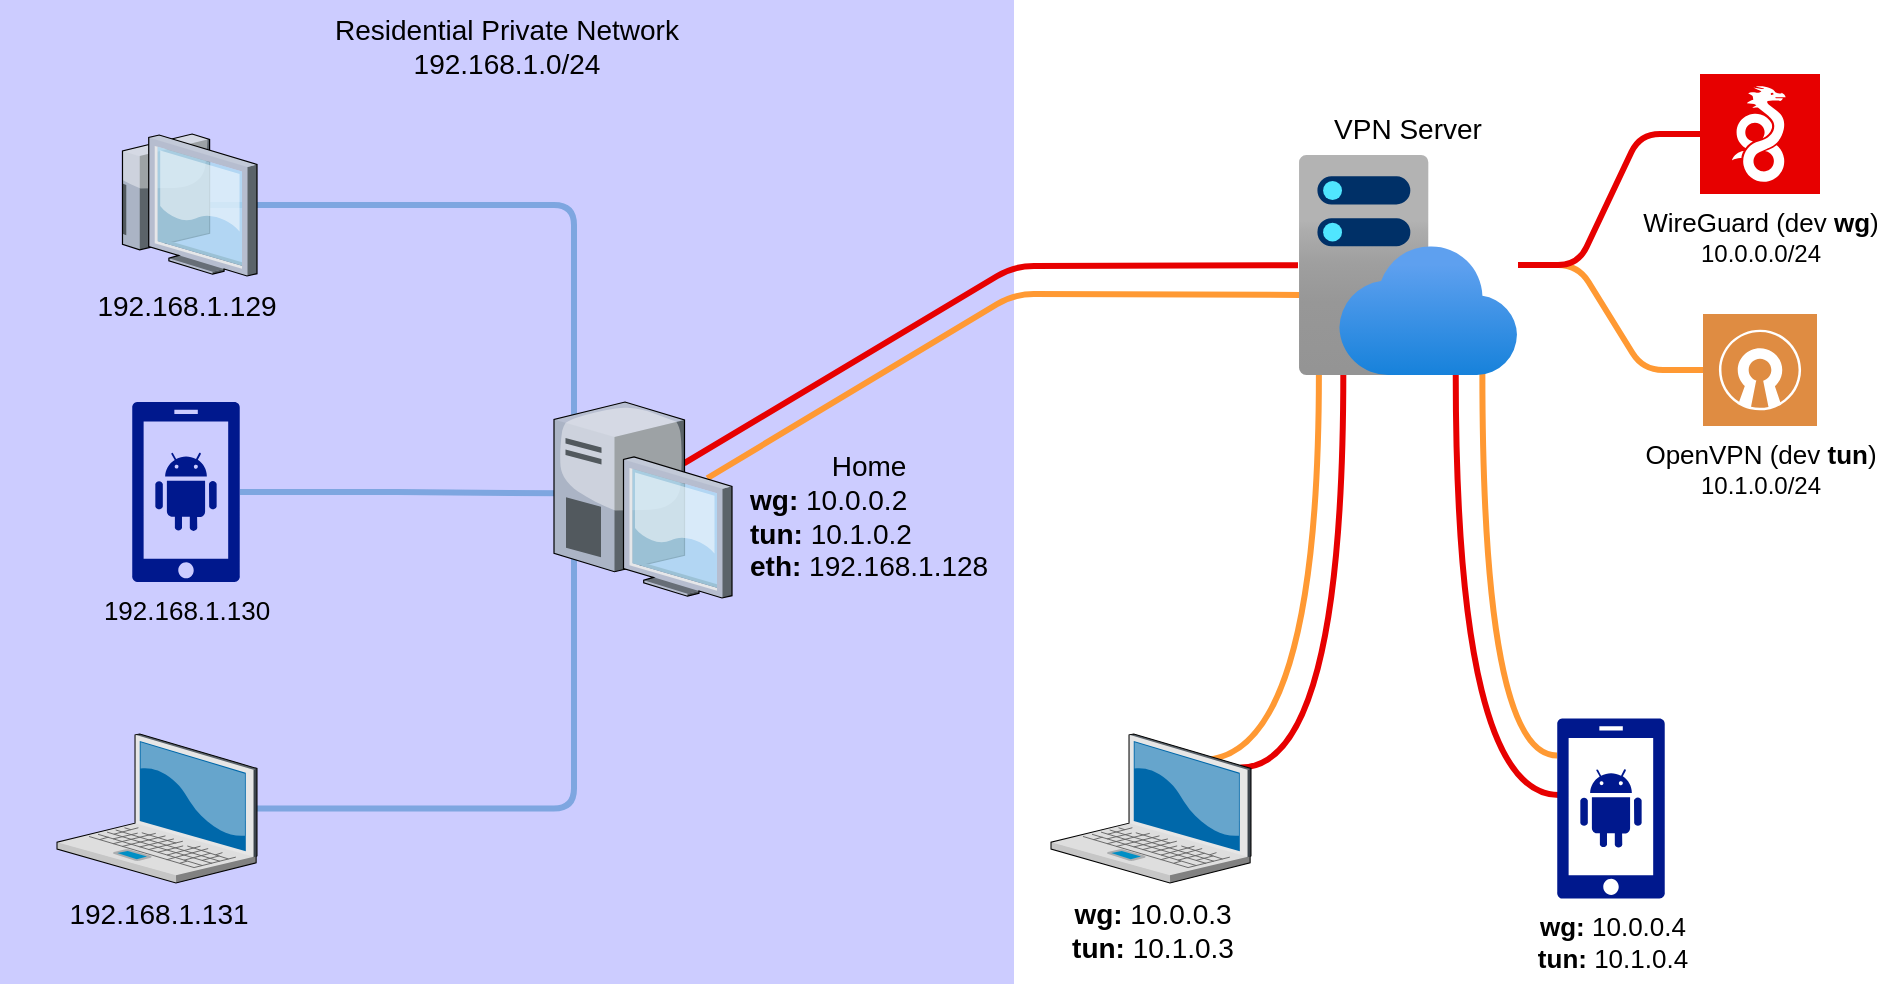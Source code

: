 <mxfile version="20.2.0" type="device"><diagram name="Page-1" id="e3a06f82-3646-2815-327d-82caf3d4e204"><mxGraphModel dx="1422" dy="674" grid="1" gridSize="10" guides="1" tooltips="1" connect="1" arrows="1" fold="1" page="1" pageScale="1.5" pageWidth="1169" pageHeight="826" background="none" math="0" shadow="0"><root><mxCell id="0" style=";html=1;"/><mxCell id="1" style=";html=1;" parent="0"/><mxCell id="6a7d8f32e03d9370-57" value="&lt;div&gt;Residential Private Network&lt;/div&gt;&lt;div&gt;192.168.1.0/24&lt;br&gt;&lt;/div&gt;" style="whiteSpace=wrap;html=1;fillColor=#CCCCFF;gradientColor=none;fontSize=14;strokeColor=none;verticalAlign=top;" parent="1" vertex="1"><mxGeometry x="293" y="43" width="507" height="492" as="geometry"/></mxCell><mxCell id="pTWQcqjHKiOafKl3us0w-44" style="orthogonalLoop=1;jettySize=auto;html=1;entryX=0.449;entryY=0.531;entryDx=0;entryDy=0;entryPerimeter=0;labelBackgroundColor=none;fontFamily=Helvetica;fontSize=13;fontColor=default;endArrow=none;endFill=0;strokeColor=#7EA6E0;strokeWidth=3;edgeStyle=elbowEdgeStyle;rounded=1;" parent="1" source="6a7d8f32e03d9370-2" target="6a7d8f32e03d9370-5" edge="1"><mxGeometry relative="1" as="geometry"><Array as="points"><mxPoint x="580" y="380"/></Array></mxGeometry></mxCell><mxCell id="6a7d8f32e03d9370-2" value="192.168.1.131" style="verticalLabelPosition=bottom;aspect=fixed;html=1;verticalAlign=top;strokeColor=none;shape=mxgraph.citrix.laptop_2;fillColor=#66B2FF;gradientColor=#0066CC;fontSize=14;" parent="1" vertex="1"><mxGeometry x="321.5" y="410" width="100" height="74.54" as="geometry"/></mxCell><mxCell id="pTWQcqjHKiOafKl3us0w-47" style="orthogonalLoop=1;jettySize=auto;html=1;entryX=0.65;entryY=0.5;entryDx=0;entryDy=0;entryPerimeter=0;labelBackgroundColor=none;fontFamily=Helvetica;fontSize=13;fontColor=default;endArrow=none;endFill=0;strokeColor=#7EA6E0;strokeWidth=3;edgeStyle=orthogonalEdgeStyle;elbow=vertical;exitX=0.206;exitY=0.151;exitDx=0;exitDy=0;exitPerimeter=0;rounded=1;" parent="1" source="6a7d8f32e03d9370-5" target="6a7d8f32e03d9370-29" edge="1"><mxGeometry relative="1" as="geometry"><Array as="points"><mxPoint x="580" y="259"/><mxPoint x="580" y="146"/></Array></mxGeometry></mxCell><mxCell id="pTWQcqjHKiOafKl3us0w-30" value="" style="edgeStyle=entityRelationEdgeStyle;orthogonalLoop=1;jettySize=auto;html=1;labelBackgroundColor=none;fontFamily=Helvetica;fontSize=13;fontColor=#F2FF3B;endArrow=none;endFill=0;strokeColor=#FF9933;strokeWidth=3;" parent="1" source="pTWQcqjHKiOafKl3us0w-8" target="pTWQcqjHKiOafKl3us0w-14" edge="1"><mxGeometry relative="1" as="geometry"/></mxCell><mxCell id="pTWQcqjHKiOafKl3us0w-21" value="" style="orthogonalLoop=1;jettySize=auto;html=1;labelBackgroundColor=none;fontFamily=Helvetica;fontSize=14;endArrow=none;endFill=0;strokeColor=#E70000;strokeWidth=3;edgeStyle=entityRelationEdgeStyle;" parent="1" source="pTWQcqjHKiOafKl3us0w-14" target="pTWQcqjHKiOafKl3us0w-9" edge="1"><mxGeometry relative="1" as="geometry"/></mxCell><mxCell id="pTWQcqjHKiOafKl3us0w-50" style="edgeStyle=orthogonalEdgeStyle;rounded=0;orthogonalLoop=1;jettySize=auto;html=1;entryX=0.037;entryY=0.466;entryDx=0;entryDy=0;entryPerimeter=0;labelBackgroundColor=none;fontFamily=Helvetica;fontSize=13;fontColor=default;endArrow=none;endFill=0;strokeColor=#7EA6E0;strokeWidth=3;elbow=vertical;" parent="1" source="pTWQcqjHKiOafKl3us0w-33" target="6a7d8f32e03d9370-5" edge="1"><mxGeometry relative="1" as="geometry"/></mxCell><mxCell id="pTWQcqjHKiOafKl3us0w-33" value="192.168.1.130" style="sketch=0;aspect=fixed;pointerEvents=1;shadow=0;dashed=0;html=1;strokeColor=none;labelPosition=center;verticalLabelPosition=bottom;verticalAlign=top;align=center;fillColor=#00188D;shape=mxgraph.mscae.enterprise.android_phone;labelBackgroundColor=none;labelBorderColor=none;fontFamily=Helvetica;fontSize=13;fontColor=default;" parent="1" vertex="1"><mxGeometry x="359" y="244" width="54" height="90" as="geometry"/></mxCell><mxCell id="pTWQcqjHKiOafKl3us0w-55" value="" style="orthogonalLoop=1;jettySize=auto;html=1;labelBackgroundColor=none;fontFamily=Helvetica;fontSize=13;fontColor=#F2FF3B;endArrow=none;endFill=0;strokeColor=#FF9933;strokeWidth=3;rounded=1;entryX=0.861;entryY=0.389;entryDx=0;entryDy=0;entryPerimeter=0;exitX=0.012;exitY=0.636;exitDx=0;exitDy=0;exitPerimeter=0;" parent="1" source="pTWQcqjHKiOafKl3us0w-14" target="6a7d8f32e03d9370-5" edge="1"><mxGeometry relative="1" as="geometry"><mxPoint x="920" y="190" as="sourcePoint"/><mxPoint x="850" y="270" as="targetPoint"/><Array as="points"><mxPoint x="800" y="190"/></Array></mxGeometry></mxCell><mxCell id="pTWQcqjHKiOafKl3us0w-56" value="" style="orthogonalLoop=1;jettySize=auto;html=1;labelBackgroundColor=none;fontFamily=Helvetica;fontSize=14;endArrow=none;endFill=0;strokeColor=#E70000;strokeWidth=3;rounded=1;exitX=0.73;exitY=0.313;exitDx=0;exitDy=0;exitPerimeter=0;" parent="1" source="6a7d8f32e03d9370-5" target="pTWQcqjHKiOafKl3us0w-14" edge="1"><mxGeometry relative="1" as="geometry"><mxPoint x="829" y="175.5" as="sourcePoint"/><mxPoint x="925" y="110" as="targetPoint"/><Array as="points"><mxPoint x="800" y="176"/></Array></mxGeometry></mxCell><mxCell id="pTWQcqjHKiOafKl3us0w-59" value="" style="orthogonalLoop=1;jettySize=auto;html=1;labelBackgroundColor=none;fontFamily=Helvetica;fontSize=14;endArrow=none;endFill=0;strokeColor=#E70000;strokeWidth=3;exitX=0.947;exitY=0.225;exitDx=0;exitDy=0;exitPerimeter=0;edgeStyle=orthogonalEdgeStyle;curved=1;entryX=0.206;entryY=0.987;entryDx=0;entryDy=0;entryPerimeter=0;" parent="1" source="pTWQcqjHKiOafKl3us0w-57" target="pTWQcqjHKiOafKl3us0w-14" edge="1"><mxGeometry relative="1" as="geometry"><mxPoint x="870" y="270" as="sourcePoint"/><mxPoint x="970" y="240" as="targetPoint"/></mxGeometry></mxCell><mxCell id="pTWQcqjHKiOafKl3us0w-60" value="" style="orthogonalLoop=1;jettySize=auto;html=1;labelBackgroundColor=none;fontFamily=Helvetica;fontSize=13;fontColor=#F2FF3B;endArrow=none;endFill=0;strokeColor=#FF9933;strokeWidth=3;entryX=0.095;entryY=0.992;entryDx=0;entryDy=0;entryPerimeter=0;exitX=0.75;exitY=0.174;exitDx=0;exitDy=0;exitPerimeter=0;edgeStyle=orthogonalEdgeStyle;curved=1;" parent="1" source="pTWQcqjHKiOafKl3us0w-57" target="pTWQcqjHKiOafKl3us0w-14" edge="1"><mxGeometry relative="1" as="geometry"><mxPoint x="880" y="340" as="sourcePoint"/><mxPoint x="940" y="269.5" as="targetPoint"/></mxGeometry></mxCell><mxCell id="pTWQcqjHKiOafKl3us0w-61" value="" style="orthogonalLoop=1;jettySize=auto;html=1;labelBackgroundColor=none;fontFamily=Helvetica;fontSize=14;endArrow=none;endFill=0;strokeColor=#E70000;strokeWidth=3;edgeStyle=orthogonalEdgeStyle;curved=1;entryX=0.717;entryY=1;entryDx=0;entryDy=0;entryPerimeter=0;exitX=0.016;exitY=0.425;exitDx=0;exitDy=0;exitPerimeter=0;" parent="1" source="pTWQcqjHKiOafKl3us0w-58" target="pTWQcqjHKiOafKl3us0w-14" edge="1"><mxGeometry relative="1" as="geometry"><mxPoint x="1060" y="450" as="sourcePoint"/><mxPoint x="1000" y="250" as="targetPoint"/></mxGeometry></mxCell><mxCell id="pTWQcqjHKiOafKl3us0w-62" value="" style="orthogonalLoop=1;jettySize=auto;html=1;labelBackgroundColor=none;fontFamily=Helvetica;fontSize=13;fontColor=#F2FF3B;endArrow=none;endFill=0;strokeColor=#FF9933;strokeWidth=3;exitX=0;exitY=0.205;exitDx=0;exitDy=0;exitPerimeter=0;elbow=vertical;edgeStyle=orthogonalEdgeStyle;curved=1;entryX=0.838;entryY=0.986;entryDx=0;entryDy=0;entryPerimeter=0;" parent="1" source="pTWQcqjHKiOafKl3us0w-58" target="pTWQcqjHKiOafKl3us0w-14" edge="1"><mxGeometry relative="1" as="geometry"><mxPoint x="1126" y="334" as="sourcePoint"/><mxPoint x="1030" y="240" as="targetPoint"/></mxGeometry></mxCell><mxCell id="pTWQcqjHKiOafKl3us0w-58" value="&lt;div&gt;&lt;b&gt;wg:&lt;/b&gt; 10.0.0.4&lt;/div&gt;&lt;div&gt;&lt;b&gt;tun:&lt;/b&gt; 10.1.0.4&lt;br&gt;&lt;/div&gt;" style="sketch=0;aspect=fixed;pointerEvents=1;shadow=0;dashed=0;html=1;strokeColor=none;labelPosition=center;verticalLabelPosition=bottom;verticalAlign=top;align=center;fillColor=#00188D;shape=mxgraph.mscae.enterprise.android_phone;labelBackgroundColor=none;labelBorderColor=none;fontFamily=Helvetica;fontSize=13;fontColor=default;" parent="1" vertex="1"><mxGeometry x="1071.5" y="402.27" width="54" height="90" as="geometry"/></mxCell><mxCell id="pTWQcqjHKiOafKl3us0w-57" value="&lt;div&gt;&lt;b&gt;wg:&lt;/b&gt; 10.0.0.3&lt;/div&gt;&lt;div&gt;&lt;b&gt;tun:&lt;/b&gt; 10.1.0.3&lt;br&gt;&lt;/div&gt;" style="verticalLabelPosition=bottom;aspect=fixed;html=1;verticalAlign=top;strokeColor=none;shape=mxgraph.citrix.laptop_2;fillColor=#66B2FF;gradientColor=#0066CC;fontSize=14;" parent="1" vertex="1"><mxGeometry x="818.5" y="410" width="100" height="74.54" as="geometry"/></mxCell><mxCell id="pTWQcqjHKiOafKl3us0w-14" value="VPN Server" style="aspect=fixed;points=[];align=center;image;fontSize=14;image=img/lib/azure2/app_services/App_Service_Plans.svg;imageBackground=none;labelPosition=center;verticalLabelPosition=top;verticalAlign=bottom;direction=east;labelBorderColor=none;labelBackgroundColor=none;spacing=0;spacingTop=5;spacingBottom=5;horizontal=1;" parent="1" vertex="1"><mxGeometry x="942" y="120.5" width="110" height="110" as="geometry"/></mxCell><mxCell id="6a7d8f32e03d9370-29" value="192.168.1.129" style="verticalLabelPosition=bottom;aspect=fixed;html=1;verticalAlign=top;strokeColor=none;shape=mxgraph.citrix.thin_client;fillColor=#66B2FF;gradientColor=#0066CC;fontSize=14;labelPosition=center;align=center;" parent="1" vertex="1"><mxGeometry x="350.5" y="110" width="71" height="71" as="geometry"/></mxCell><mxCell id="6a7d8f32e03d9370-5" value="&lt;div align=&quot;center&quot;&gt;Home&lt;/div&gt;&lt;div&gt;&lt;b&gt;wg:&lt;/b&gt; 10.0.0.2&lt;/div&gt;&lt;div&gt;&lt;b&gt;tun:&lt;/b&gt; 10.1.0.2&lt;/div&gt;&lt;div&gt;&lt;b&gt;eth:&lt;/b&gt; 192.168.1.128&lt;br&gt;&lt;/div&gt;" style="verticalLabelPosition=middle;aspect=fixed;html=1;verticalAlign=middle;strokeColor=none;shape=mxgraph.citrix.desktop;fillColor=#66B2FF;gradientColor=#0066CC;fontSize=14;labelBackgroundColor=none;labelPosition=right;align=left;spacingLeft=7;spacingTop=15;" parent="1" vertex="1"><mxGeometry x="570" y="244.0" width="89" height="98" as="geometry"/></mxCell><mxCell id="pTWQcqjHKiOafKl3us0w-8" value="&lt;div style=&quot;font-size: 13px;&quot;&gt;OpenVPN (dev &lt;b&gt;tun&lt;/b&gt;)&lt;br&gt;&lt;/div&gt;&lt;div&gt;10.1.0.0/24&lt;/div&gt;" style="sketch=0;pointerEvents=1;shadow=0;dashed=0;html=1;strokeColor=none;fillColor=#DF8C42;labelPosition=center;verticalLabelPosition=bottom;verticalAlign=top;align=center;outlineConnect=0;shape=mxgraph.veeam2.open_vpn;" parent="1" vertex="1"><mxGeometry x="1144.5" y="200" width="57" height="56" as="geometry"/></mxCell><mxCell id="pTWQcqjHKiOafKl3us0w-9" value="&lt;div style=&quot;font-size: 13px;&quot;&gt;WireGuard (dev &lt;b&gt;wg&lt;/b&gt;)&lt;br&gt;&lt;/div&gt;&lt;div&gt;10.0.0.0/24&lt;/div&gt;" style="sketch=0;pointerEvents=1;shadow=0;dashed=0;html=1;labelPosition=center;verticalLabelPosition=bottom;verticalAlign=top;align=center;outlineConnect=0;shape=mxgraph.veeam2.wireguard;fillColor=#E70000;strokeColor=#9673a6;" parent="1" vertex="1"><mxGeometry x="1143" y="80" width="60" height="60" as="geometry"/></mxCell></root></mxGraphModel></diagram></mxfile>